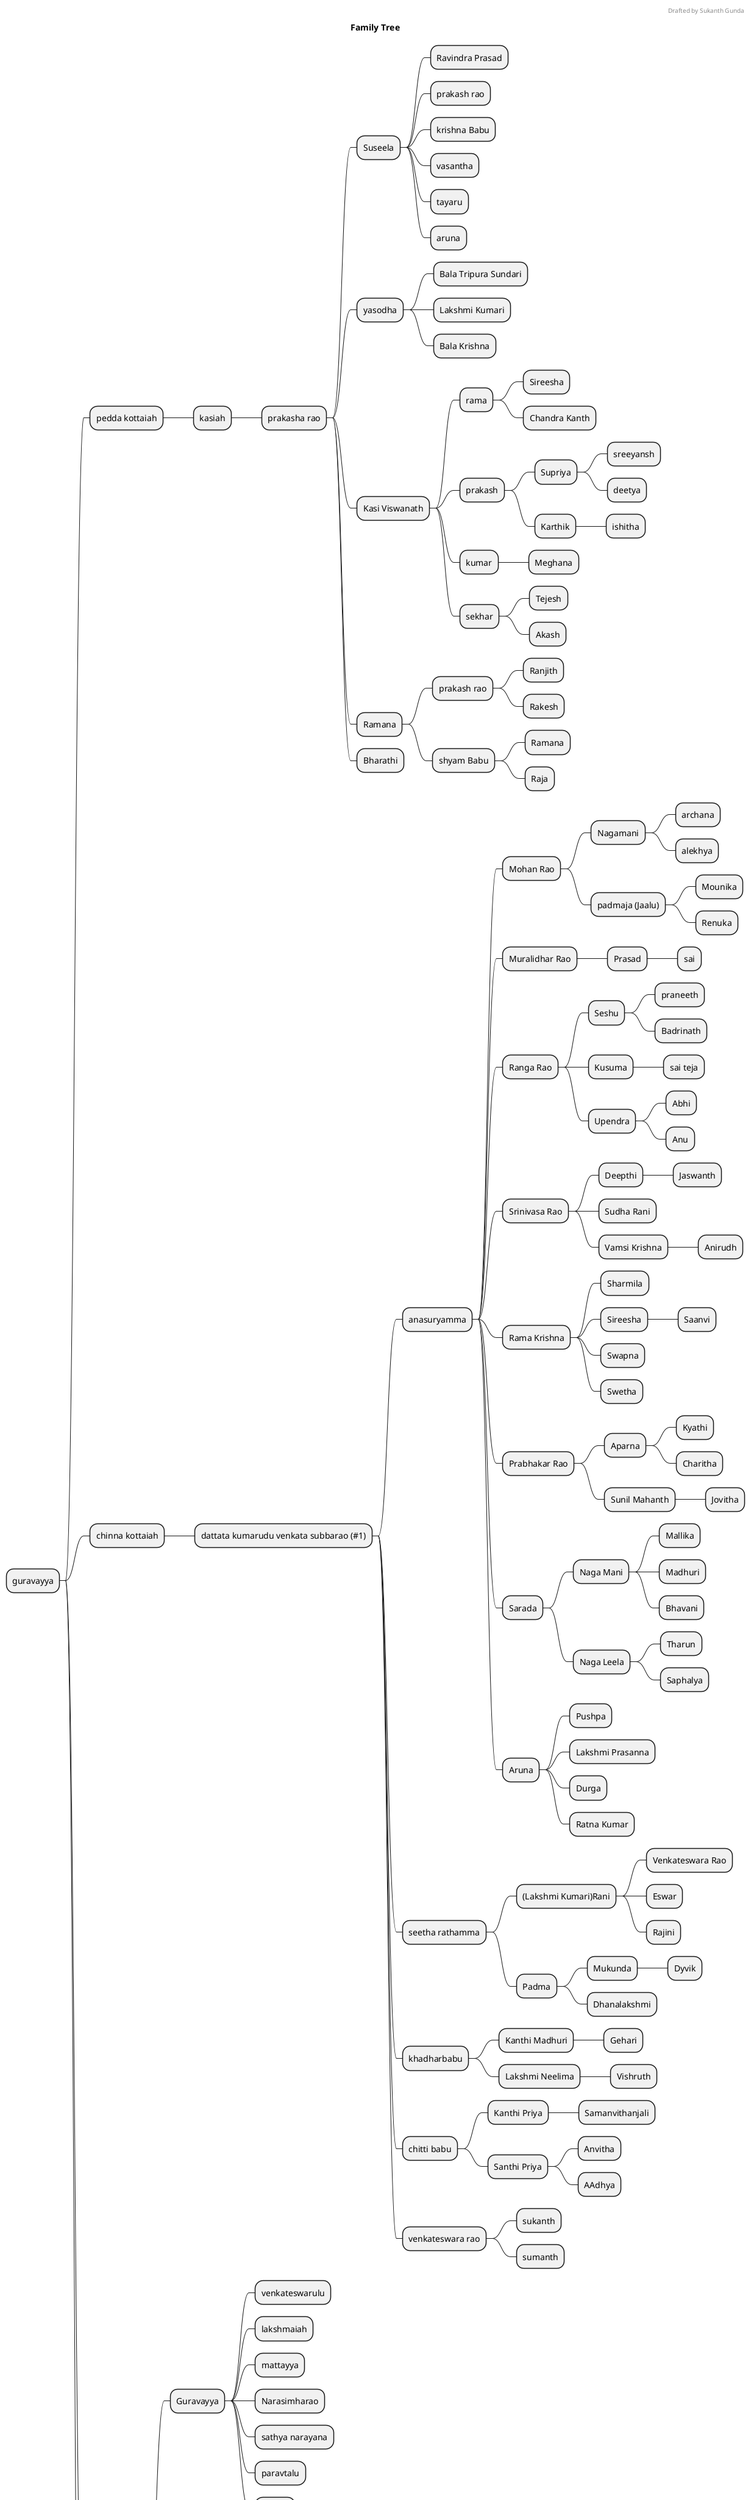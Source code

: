 <?xml version="1.0" encoding="UTF-8" standalone="no"?><svg xmlns="http://www.w3.org/2000/svg" xmlns:xlink="http://www.w3.org/1999/xlink" contentScriptType="application/ecmascript" contentStyleType="text/css" height="4228px" preserveAspectRatio="none" style="width:1265px;height:4228px;background:#FFFFFF;" version="1.1" viewBox="0 0 1265 4228" width="1265px" zoomAndPan="magnify"><defs><filter height="300%" id="f11pgpbeqben3u" width="300%" x="-1" y="-1"><feGaussianBlur result="blurOut" stdDeviation="2.0"/><feColorMatrix in="blurOut" result="blurOut2" type="matrix" values="0 0 0 0 0 0 0 0 0 0 0 0 0 0 0 0 0 0 .4 0"/><feOffset dx="4.0" dy="4.0" in="blurOut2" result="blurOut3"/><feBlend in="SourceGraphic" in2="blurOut3" mode="normal"/></filter></defs><g><rect fill="none" height="11.7773" style="stroke:none;stroke-width:1.0;" width="127" x="1068" y="10"/><text fill="#888888" font-family="sans-serif" font-size="10" lengthAdjust="spacing" textLength="127" x="1068" y="19.668">Drafted by Sukanth Gunda</text><rect fill="none" height="26.4883" style="stroke:none;stroke-width:1.0;" width="95" x="555" y="27.7773"/><text fill="#000000" font-family="sans-serif" font-size="14" font-weight="bold" lengthAdjust="spacing" textLength="85" x="560" y="46.3125">Family Tree</text><rect fill="#FEFECE" filter="url(#f11pgpbeqben3u)" height="36.4883" rx="12.5" ry="12.5" style="stroke:#A80036;stroke-width:1.5;" width="89" x="10" y="2103.8438"/><text fill="#000000" font-family="sans-serif" font-size="14" lengthAdjust="spacing" textLength="69" x="20" y="2127.3789">guravayya</text><rect fill="#FEFECE" filter="url(#f11pgpbeqben3u)" height="36.4883" rx="12.5" ry="12.5" style="stroke:#A80036;stroke-width:1.5;" width="123" x="149" y="508.0498"/><text fill="#000000" font-family="sans-serif" font-size="14" lengthAdjust="spacing" textLength="103" x="159" y="531.585">pedda kottaiah</text><rect fill="#FEFECE" filter="url(#f11pgpbeqben3u)" height="36.4883" rx="12.5" ry="12.5" style="stroke:#A80036;stroke-width:1.5;" width="64" x="322" y="508.0498"/><text fill="#000000" font-family="sans-serif" font-size="14" lengthAdjust="spacing" textLength="44" x="332" y="531.585">kasiah</text><rect fill="#FEFECE" filter="url(#f11pgpbeqben3u)" height="36.4883" rx="12.5" ry="12.5" style="stroke:#A80036;stroke-width:1.5;" width="102" x="436" y="508.0498"/><text fill="#000000" font-family="sans-serif" font-size="14" lengthAdjust="spacing" textLength="82" x="446" y="531.585">prakash rao</text><rect fill="#FEFECE" filter="url(#f11pgpbeqben3u)" height="36.4883" rx="12.5" ry="12.5" style="stroke:#A80036;stroke-width:1.5;" width="72" x="588" y="211.4863"/><text fill="#000000" font-family="sans-serif" font-size="14" lengthAdjust="spacing" textLength="52" x="598" y="235.0215">Suseela</text><rect fill="#FEFECE" filter="url(#f11pgpbeqben3u)" height="36.4883" rx="12.5" ry="12.5" style="stroke:#A80036;stroke-width:1.5;" width="26" x="710" y="70.2656"/><text fill="#000000" font-family="sans-serif" font-size="14" lengthAdjust="spacing" textLength="6" x="720" y="93.8008">?</text><path d="M660,229.7305 L670,229.7305 C685,229.7305 685,88.5098 700,88.5098 L710,88.5098 " fill="none" style="stroke:#A80036;stroke-width:1.0;"/><rect fill="#FEFECE" filter="url(#f11pgpbeqben3u)" height="36.4883" rx="12.5" ry="12.5" style="stroke:#A80036;stroke-width:1.5;" width="102" x="710" y="126.7539"/><text fill="#000000" font-family="sans-serif" font-size="14" lengthAdjust="spacing" textLength="82" x="720" y="150.2891">prakash rao</text><path d="M660,229.7305 L670,229.7305 C685,229.7305 685,144.998 700,144.998 L710,144.998 " fill="none" style="stroke:#A80036;stroke-width:1.0;"/><rect fill="#FEFECE" filter="url(#f11pgpbeqben3u)" height="36.4883" rx="12.5" ry="12.5" style="stroke:#A80036;stroke-width:1.5;" width="110" x="710" y="183.2422"/><text fill="#000000" font-family="sans-serif" font-size="14" lengthAdjust="spacing" textLength="90" x="720" y="206.7773">krishna babu</text><path d="M660,229.7305 L670,229.7305 C685,229.7305 685,201.4863 700,201.4863 L710,201.4863 " fill="none" style="stroke:#A80036;stroke-width:1.0;"/><rect fill="#FEFECE" filter="url(#f11pgpbeqben3u)" height="36.4883" rx="12.5" ry="12.5" style="stroke:#A80036;stroke-width:1.5;" width="81" x="710" y="239.7305"/><text fill="#000000" font-family="sans-serif" font-size="14" lengthAdjust="spacing" textLength="61" x="720" y="263.2656">vasantha</text><path d="M660,229.7305 L670,229.7305 C685,229.7305 685,257.9746 700,257.9746 L710,257.9746 " fill="none" style="stroke:#A80036;stroke-width:1.0;"/><rect fill="#FEFECE" filter="url(#f11pgpbeqben3u)" height="36.4883" rx="12.5" ry="12.5" style="stroke:#A80036;stroke-width:1.5;" width="63" x="710" y="296.2188"/><text fill="#000000" font-family="sans-serif" font-size="14" lengthAdjust="spacing" textLength="43" x="720" y="319.7539">tayaru</text><path d="M660,229.7305 L670,229.7305 C685,229.7305 685,314.4629 700,314.4629 L710,314.4629 " fill="none" style="stroke:#A80036;stroke-width:1.0;"/><rect fill="#FEFECE" filter="url(#f11pgpbeqben3u)" height="36.4883" rx="12.5" ry="12.5" style="stroke:#A80036;stroke-width:1.5;" width="60" x="710" y="352.707"/><text fill="#000000" font-family="sans-serif" font-size="14" lengthAdjust="spacing" textLength="40" x="720" y="376.2422">aruna</text><path d="M660,229.7305 L670,229.7305 C685,229.7305 685,370.9512 700,370.9512 L710,370.9512 " fill="none" style="stroke:#A80036;stroke-width:1.0;"/><path d="M538,526.2939 L548,526.2939 C563,526.2939 563,229.7305 578,229.7305 L588,229.7305 " fill="none" style="stroke:#A80036;stroke-width:1.0;"/><rect fill="#FEFECE" filter="url(#f11pgpbeqben3u)" height="36.4883" rx="12.5" ry="12.5" style="stroke:#A80036;stroke-width:1.5;" width="77" x="588" y="267.9746"/><text fill="#000000" font-family="sans-serif" font-size="14" lengthAdjust="spacing" textLength="57" x="598" y="291.5098">yasodha</text><path d="M538,526.2939 L548,526.2939 C563,526.2939 563,286.2188 578,286.2188 L588,286.2188 " fill="none" style="stroke:#A80036;stroke-width:1.0;"/><rect fill="#FEFECE" filter="url(#f11pgpbeqben3u)" height="36.4883" rx="12.5" ry="12.5" style="stroke:#A80036;stroke-width:1.5;" width="64" x="588" y="606.9043"/><text fill="#000000" font-family="sans-serif" font-size="14" lengthAdjust="spacing" textLength="44" x="598" y="630.4395">kasiah</text><rect fill="#FEFECE" filter="url(#f11pgpbeqben3u)" height="36.4883" rx="12.5" ry="12.5" style="stroke:#A80036;stroke-width:1.5;" width="55" x="702" y="437.4395"/><text fill="#000000" font-family="sans-serif" font-size="14" lengthAdjust="spacing" textLength="35" x="712" y="460.9746">rama</text><rect fill="#FEFECE" filter="url(#f11pgpbeqben3u)" height="36.4883" rx="12.5" ry="12.5" style="stroke:#A80036;stroke-width:1.5;" width="78" x="807" y="409.1953"/><text fill="#000000" font-family="sans-serif" font-size="14" lengthAdjust="spacing" textLength="58" x="817" y="432.7305">Sireesha</text><path d="M757,455.6836 L767,455.6836 C782,455.6836 782,427.4395 797,427.4395 L807,427.4395 " fill="none" style="stroke:#A80036;stroke-width:1.0;"/><rect fill="#FEFECE" filter="url(#f11pgpbeqben3u)" height="36.4883" rx="12.5" ry="12.5" style="stroke:#A80036;stroke-width:1.5;" width="123" x="807" y="465.6836"/><text fill="#000000" font-family="sans-serif" font-size="14" lengthAdjust="spacing" textLength="103" x="817" y="489.2188">Chandra Kanth</text><path d="M757,455.6836 L767,455.6836 C782,455.6836 782,483.9277 797,483.9277 L807,483.9277 " fill="none" style="stroke:#A80036;stroke-width:1.0;"/><path d="M652,625.1484 L662,625.1484 C677,625.1484 677,455.6836 692,455.6836 L702,455.6836 " fill="none" style="stroke:#A80036;stroke-width:1.0;"/><rect fill="#FEFECE" filter="url(#f11pgpbeqben3u)" height="36.4883" rx="12.5" ry="12.5" style="stroke:#A80036;stroke-width:1.5;" width="75" x="702" y="578.6602"/><text fill="#000000" font-family="sans-serif" font-size="14" lengthAdjust="spacing" textLength="55" x="712" y="602.1953">prakash</text><rect fill="#FEFECE" filter="url(#f11pgpbeqben3u)" height="36.4883" rx="12.5" ry="12.5" style="stroke:#A80036;stroke-width:1.5;" width="71" x="827" y="550.416"/><text fill="#000000" font-family="sans-serif" font-size="14" lengthAdjust="spacing" textLength="51" x="837" y="573.9512">Supriya</text><rect fill="#FEFECE" filter="url(#f11pgpbeqben3u)" height="36.4883" rx="12.5" ry="12.5" style="stroke:#A80036;stroke-width:1.5;" width="89" x="948" y="522.1719"/><text fill="#000000" font-family="sans-serif" font-size="14" lengthAdjust="spacing" textLength="69" x="958" y="545.707">sreeyansh</text><path d="M898,568.6602 L908,568.6602 C923,568.6602 923,540.416 938,540.416 L948,540.416 " fill="none" style="stroke:#A80036;stroke-width:1.0;"/><rect fill="#FEFECE" filter="url(#f11pgpbeqben3u)" height="36.4883" rx="12.5" ry="12.5" style="stroke:#A80036;stroke-width:1.5;" width="65" x="948" y="578.6602"/><text fill="#000000" font-family="sans-serif" font-size="14" lengthAdjust="spacing" textLength="45" x="958" y="602.1953">deetya</text><path d="M898,568.6602 L908,568.6602 C923,568.6602 923,596.9043 938,596.9043 L948,596.9043 " fill="none" style="stroke:#A80036;stroke-width:1.0;"/><path d="M777,596.9043 L787,596.9043 C802,596.9043 802,568.6602 817,568.6602 L827,568.6602 " fill="none" style="stroke:#A80036;stroke-width:1.0;"/><rect fill="#FEFECE" filter="url(#f11pgpbeqben3u)" height="36.4883" rx="12.5" ry="12.5" style="stroke:#A80036;stroke-width:1.5;" width="69" x="827" y="635.1484"/><text fill="#000000" font-family="sans-serif" font-size="14" lengthAdjust="spacing" textLength="49" x="837" y="658.6836">Karthik</text><rect fill="#FEFECE" filter="url(#f11pgpbeqben3u)" height="36.4883" rx="12.5" ry="12.5" style="stroke:#A80036;stroke-width:1.5;" width="66" x="946" y="635.1484"/><text fill="#000000" font-family="sans-serif" font-size="14" lengthAdjust="spacing" textLength="46" x="956" y="658.6836">ishitha</text><path d="M896,653.3926 L906,653.3926 C921,653.3926 921,653.3926 936,653.3926 L946,653.3926 " fill="none" style="stroke:#A80036;stroke-width:1.0;"/><path d="M777,596.9043 L787,596.9043 C802,596.9043 802,653.3926 817,653.3926 L827,653.3926 " fill="none" style="stroke:#A80036;stroke-width:1.0;"/><path d="M652,625.1484 L662,625.1484 C677,625.1484 677,596.9043 692,596.9043 L702,596.9043 " fill="none" style="stroke:#A80036;stroke-width:1.0;"/><rect fill="#FEFECE" filter="url(#f11pgpbeqben3u)" height="36.4883" rx="12.5" ry="12.5" style="stroke:#A80036;stroke-width:1.5;" width="64" x="702" y="691.6367"/><text fill="#000000" font-family="sans-serif" font-size="14" lengthAdjust="spacing" textLength="44" x="712" y="715.1719">kumar</text><rect fill="#FEFECE" filter="url(#f11pgpbeqben3u)" height="36.4883" rx="12.5" ry="12.5" style="stroke:#A80036;stroke-width:1.5;" width="83" x="816" y="691.6367"/><text fill="#000000" font-family="sans-serif" font-size="14" lengthAdjust="spacing" textLength="63" x="826" y="715.1719">Meghana</text><path d="M766,709.8809 L776,709.8809 C791,709.8809 791,709.8809 806,709.8809 L816,709.8809 " fill="none" style="stroke:#A80036;stroke-width:1.0;"/><path d="M652,625.1484 L662,625.1484 C677,625.1484 677,709.8809 692,709.8809 L702,709.8809 " fill="none" style="stroke:#A80036;stroke-width:1.0;"/><rect fill="#FEFECE" filter="url(#f11pgpbeqben3u)" height="36.4883" rx="12.5" ry="12.5" style="stroke:#A80036;stroke-width:1.5;" width="66" x="702" y="776.3691"/><text fill="#000000" font-family="sans-serif" font-size="14" lengthAdjust="spacing" textLength="46" x="712" y="799.9043">sekhar</text><rect fill="#FEFECE" filter="url(#f11pgpbeqben3u)" height="36.4883" rx="12.5" ry="12.5" style="stroke:#A80036;stroke-width:1.5;" width="65" x="818" y="748.125"/><text fill="#000000" font-family="sans-serif" font-size="14" lengthAdjust="spacing" textLength="45" x="828" y="771.6602">Tejesh</text><path d="M768,794.6133 L778,794.6133 C793,794.6133 793,766.3691 808,766.3691 L818,766.3691 " fill="none" style="stroke:#A80036;stroke-width:1.0;"/><rect fill="#FEFECE" filter="url(#f11pgpbeqben3u)" height="36.4883" rx="12.5" ry="12.5" style="stroke:#A80036;stroke-width:1.5;" width="62" x="818" y="804.6133"/><text fill="#000000" font-family="sans-serif" font-size="14" lengthAdjust="spacing" textLength="42" x="828" y="828.1484">Akash</text><path d="M768,794.6133 L778,794.6133 C793,794.6133 793,822.8574 808,822.8574 L818,822.8574 " fill="none" style="stroke:#A80036;stroke-width:1.0;"/><path d="M652,625.1484 L662,625.1484 C677,625.1484 677,794.6133 692,794.6133 L702,794.6133 " fill="none" style="stroke:#A80036;stroke-width:1.0;"/><path d="M538,526.2939 L548,526.2939 C563,526.2939 563,625.1484 578,625.1484 L588,625.1484 " fill="none" style="stroke:#A80036;stroke-width:1.0;"/><rect fill="#FEFECE" filter="url(#f11pgpbeqben3u)" height="36.4883" rx="12.5" ry="12.5" style="stroke:#A80036;stroke-width:1.5;" width="75" x="588" y="889.3457"/><text fill="#000000" font-family="sans-serif" font-size="14" lengthAdjust="spacing" textLength="55" x="598" y="912.8809">Ramana</text><rect fill="#FEFECE" filter="url(#f11pgpbeqben3u)" height="36.4883" rx="12.5" ry="12.5" style="stroke:#A80036;stroke-width:1.5;" width="102" x="713" y="861.1016"/><text fill="#000000" font-family="sans-serif" font-size="14" lengthAdjust="spacing" textLength="82" x="723" y="884.6367">prakash rao</text><path d="M663,907.5898 L673,907.5898 C688,907.5898 688,879.3457 703,879.3457 L713,879.3457 " fill="none" style="stroke:#A80036;stroke-width:1.0;"/><rect fill="#FEFECE" filter="url(#f11pgpbeqben3u)" height="36.4883" rx="12.5" ry="12.5" style="stroke:#A80036;stroke-width:1.5;" width="103" x="713" y="917.5898"/><text fill="#000000" font-family="sans-serif" font-size="14" lengthAdjust="spacing" textLength="83" x="723" y="941.125">shyam babu</text><path d="M663,907.5898 L673,907.5898 C688,907.5898 688,935.834 703,935.834 L713,935.834 " fill="none" style="stroke:#A80036;stroke-width:1.0;"/><path d="M538,526.2939 L548,526.2939 C563,526.2939 563,907.5898 578,907.5898 L588,907.5898 " fill="none" style="stroke:#A80036;stroke-width:1.0;"/><rect fill="#FEFECE" filter="url(#f11pgpbeqben3u)" height="36.4883" rx="12.5" ry="12.5" style="stroke:#A80036;stroke-width:1.5;" width="26" x="588" y="945.834"/><text fill="#000000" font-family="sans-serif" font-size="14" lengthAdjust="spacing" textLength="6" x="598" y="969.3691">?</text><path d="M538,526.2939 L548,526.2939 C563,526.2939 563,964.0781 578,964.0781 L588,964.0781 " fill="none" style="stroke:#A80036;stroke-width:1.0;"/><path d="M386,526.2939 L396,526.2939 C411,526.2939 411,526.2939 426,526.2939 L436,526.2939 " fill="none" style="stroke:#A80036;stroke-width:1.0;"/><path d="M272,526.2939 L282,526.2939 C297,526.2939 297,526.2939 312,526.2939 L322,526.2939 " fill="none" style="stroke:#A80036;stroke-width:1.0;"/><path d="M99,2122.0879 L109,2122.0879 C124,2122.0879 124,526.2939 139,526.2939 L149,526.2939 " fill="none" style="stroke:#A80036;stroke-width:1.0;"/><rect fill="#FEFECE" filter="url(#f11pgpbeqben3u)" height="36.4883" rx="12.5" ry="12.5" style="stroke:#A80036;stroke-width:1.5;" width="126" x="149" y="1934.3789"/><text fill="#000000" font-family="sans-serif" font-size="14" lengthAdjust="spacing" textLength="106" x="159" y="1957.9141">chinna kottaiah</text><rect fill="#FEFECE" filter="url(#f11pgpbeqben3u)" height="36.4883" rx="12.5" ry="12.5" style="stroke:#A80036;stroke-width:1.5;" width="301" x="325" y="1934.3789"/><text fill="#000000" font-family="sans-serif" font-size="14" lengthAdjust="spacing" textLength="281" x="335" y="1957.9141">dattata kumarudu venkata subbarao (#1)</text><rect fill="#FEFECE" filter="url(#f11pgpbeqben3u)" height="36.4883" rx="12.5" ry="12.5" style="stroke:#A80036;stroke-width:1.5;" width="116" x="676" y="1595.4492"/><text fill="#000000" font-family="sans-serif" font-size="14" lengthAdjust="spacing" textLength="96" x="686" y="1618.9844">anasuryamma</text><rect fill="#FEFECE" filter="url(#f11pgpbeqben3u)" height="36.4883" rx="12.5" ry="12.5" style="stroke:#A80036;stroke-width:1.5;" width="97" x="842" y="1044.6885"/><text fill="#000000" font-family="sans-serif" font-size="14" lengthAdjust="spacing" textLength="77" x="852" y="1068.2236">Mohan Rao</text><rect fill="#FEFECE" filter="url(#f11pgpbeqben3u)" height="36.4883" rx="12.5" ry="12.5" style="stroke:#A80036;stroke-width:1.5;" width="89" x="989" y="1030.5664"/><text fill="#000000" font-family="sans-serif" font-size="14" lengthAdjust="spacing" textLength="69" x="999" y="1054.1016">Nagamani</text><rect fill="#FEFECE" filter="url(#f11pgpbeqben3u)" height="36.4883" rx="12.5" ry="12.5" style="stroke:#A80036;stroke-width:1.5;" width="75" x="1128" y="1002.3223"/><text fill="#000000" font-family="sans-serif" font-size="14" lengthAdjust="spacing" textLength="55" x="1138" y="1025.8574">archana</text><path d="M1078,1048.8105 L1088,1048.8105 C1103,1048.8105 1103,1020.5664 1118,1020.5664 L1128,1020.5664 " fill="none" style="stroke:#A80036;stroke-width:1.0;"/><rect fill="#FEFECE" filter="url(#f11pgpbeqben3u)" height="36.4883" rx="12.5" ry="12.5" style="stroke:#A80036;stroke-width:1.5;" width="72" x="1128" y="1058.8105"/><text fill="#000000" font-family="sans-serif" font-size="14" lengthAdjust="spacing" textLength="52" x="1138" y="1082.3457">alekhya</text><path d="M1078,1048.8105 L1088,1048.8105 C1103,1048.8105 1103,1077.0547 1118,1077.0547 L1128,1077.0547 " fill="none" style="stroke:#A80036;stroke-width:1.0;"/><path d="M939,1062.9326 L949,1062.9326 C964,1062.9326 964,1048.8105 979,1048.8105 L989,1048.8105 " fill="none" style="stroke:#A80036;stroke-width:1.0;"/><rect fill="#FEFECE" filter="url(#f11pgpbeqben3u)" height="36.4883" rx="12.5" ry="12.5" style="stroke:#A80036;stroke-width:1.5;" width="79" x="989" y="1087.0547"/><text fill="#000000" font-family="sans-serif" font-size="14" lengthAdjust="spacing" textLength="59" x="999" y="1110.5898">padmaja</text><path d="M939,1062.9326 L949,1062.9326 C964,1062.9326 964,1105.2988 979,1105.2988 L989,1105.2988 " fill="none" style="stroke:#A80036;stroke-width:1.0;"/><path d="M792,1613.6934 L802,1613.6934 C817,1613.6934 817,1062.9326 832,1062.9326 L842,1062.9326 " fill="none" style="stroke:#A80036;stroke-width:1.0;"/><rect fill="#FEFECE" filter="url(#f11pgpbeqben3u)" height="36.4883" rx="12.5" ry="12.5" style="stroke:#A80036;stroke-width:1.5;" width="125" x="842" y="1143.543"/><text fill="#000000" font-family="sans-serif" font-size="14" lengthAdjust="spacing" textLength="105" x="852" y="1167.0781">Muralidhar Rao</text><rect fill="#FEFECE" filter="url(#f11pgpbeqben3u)" height="36.4883" rx="12.5" ry="12.5" style="stroke:#A80036;stroke-width:1.5;" width="66" x="1017" y="1143.543"/><text fill="#000000" font-family="sans-serif" font-size="14" lengthAdjust="spacing" textLength="46" x="1027" y="1167.0781">Prasad</text><rect fill="#FEFECE" filter="url(#f11pgpbeqben3u)" height="36.4883" rx="12.5" ry="12.5" style="stroke:#A80036;stroke-width:1.5;" width="39" x="1133" y="1143.543"/><text fill="#000000" font-family="sans-serif" font-size="14" lengthAdjust="spacing" textLength="19" x="1143" y="1167.0781">sai</text><path d="M1083,1161.7871 L1093,1161.7871 C1108,1161.7871 1108,1161.7871 1123,1161.7871 L1133,1161.7871 " fill="none" style="stroke:#A80036;stroke-width:1.0;"/><path d="M967,1161.7871 L977,1161.7871 C992,1161.7871 992,1161.7871 1007,1161.7871 L1017,1161.7871 " fill="none" style="stroke:#A80036;stroke-width:1.0;"/><path d="M792,1613.6934 L802,1613.6934 C817,1613.6934 817,1161.7871 832,1161.7871 L842,1161.7871 " fill="none" style="stroke:#A80036;stroke-width:1.0;"/><rect fill="#FEFECE" filter="url(#f11pgpbeqben3u)" height="36.4883" rx="12.5" ry="12.5" style="stroke:#A80036;stroke-width:1.5;" width="93" x="842" y="1270.6416"/><text fill="#000000" font-family="sans-serif" font-size="14" lengthAdjust="spacing" textLength="73" x="852" y="1294.1768">Ranga Rao</text><rect fill="#FEFECE" filter="url(#f11pgpbeqben3u)" height="36.4883" rx="12.5" ry="12.5" style="stroke:#A80036;stroke-width:1.5;" width="61" x="985" y="1200.0313"/><text fill="#000000" font-family="sans-serif" font-size="14" lengthAdjust="spacing" textLength="41" x="995" y="1223.5664">Seshu</text><path d="M935,1288.8857 L945,1288.8857 C960,1288.8857 960,1218.2754 975,1218.2754 L985,1218.2754 " fill="none" style="stroke:#A80036;stroke-width:1.0;"/><rect fill="#FEFECE" filter="url(#f11pgpbeqben3u)" height="36.4883" rx="12.5" ry="12.5" style="stroke:#A80036;stroke-width:1.5;" width="75" x="985" y="1256.5195"/><text fill="#000000" font-family="sans-serif" font-size="14" lengthAdjust="spacing" textLength="55" x="995" y="1280.0547">Kusuma</text><path d="M935,1288.8857 L945,1288.8857 C960,1288.8857 960,1274.7637 975,1274.7637 L985,1274.7637 " fill="none" style="stroke:#A80036;stroke-width:1.0;"/><rect fill="#FEFECE" filter="url(#f11pgpbeqben3u)" height="36.4883" rx="12.5" ry="12.5" style="stroke:#A80036;stroke-width:1.5;" width="79" x="985" y="1313.0078"/><text fill="#000000" font-family="sans-serif" font-size="14" lengthAdjust="spacing" textLength="59" x="995" y="1336.543">Upendra</text><rect fill="#FEFECE" filter="url(#f11pgpbeqben3u)" height="36.4883" rx="12.5" ry="12.5" style="stroke:#A80036;stroke-width:1.5;" width="52" x="1114" y="1284.7637"/><text fill="#000000" font-family="sans-serif" font-size="14" lengthAdjust="spacing" textLength="32" x="1124" y="1308.2988">Abhi</text><path d="M1064,1331.252 L1074,1331.252 C1089,1331.252 1089,1303.0078 1104,1303.0078 L1114,1303.0078 " fill="none" style="stroke:#A80036;stroke-width:1.0;"/><rect fill="#FEFECE" filter="url(#f11pgpbeqben3u)" height="36.4883" rx="12.5" ry="12.5" style="stroke:#A80036;stroke-width:1.5;" width="48" x="1114" y="1341.252"/><text fill="#000000" font-family="sans-serif" font-size="14" lengthAdjust="spacing" textLength="28" x="1124" y="1364.7871">Anu</text><path d="M1064,1331.252 L1074,1331.252 C1089,1331.252 1089,1359.4961 1104,1359.4961 L1114,1359.4961 " fill="none" style="stroke:#A80036;stroke-width:1.0;"/><path d="M935,1288.8857 L945,1288.8857 C960,1288.8857 960,1331.252 975,1331.252 L985,1331.252 " fill="none" style="stroke:#A80036;stroke-width:1.0;"/><path d="M792,1613.6934 L802,1613.6934 C817,1613.6934 817,1288.8857 832,1288.8857 L842,1288.8857 " fill="none" style="stroke:#A80036;stroke-width:1.0;"/><rect fill="#FEFECE" filter="url(#f11pgpbeqben3u)" height="36.4883" rx="12.5" ry="12.5" style="stroke:#A80036;stroke-width:1.5;" width="111" x="842" y="1454.2285"/><text fill="#000000" font-family="sans-serif" font-size="14" lengthAdjust="spacing" textLength="91" x="852" y="1477.7637">Srinivasa Rao</text><rect fill="#FEFECE" filter="url(#f11pgpbeqben3u)" height="36.4883" rx="12.5" ry="12.5" style="stroke:#A80036;stroke-width:1.5;" width="73" x="1003" y="1397.7402"/><text fill="#000000" font-family="sans-serif" font-size="14" lengthAdjust="spacing" textLength="53" x="1013" y="1421.2754">Deepthi</text><rect fill="#FEFECE" filter="url(#f11pgpbeqben3u)" height="36.4883" rx="12.5" ry="12.5" style="stroke:#A80036;stroke-width:1.5;" width="81" x="1126" y="1397.7402"/><text fill="#000000" font-family="sans-serif" font-size="14" lengthAdjust="spacing" textLength="61" x="1136" y="1421.2754">Jaswanth</text><path d="M1076,1415.9844 L1086,1415.9844 C1101,1415.9844 1101,1415.9844 1116,1415.9844 L1126,1415.9844 " fill="none" style="stroke:#A80036;stroke-width:1.0;"/><path d="M953,1472.4727 L963,1472.4727 C978,1472.4727 978,1415.9844 993,1415.9844 L1003,1415.9844 " fill="none" style="stroke:#A80036;stroke-width:1.0;"/><rect fill="#FEFECE" filter="url(#f11pgpbeqben3u)" height="36.4883" rx="12.5" ry="12.5" style="stroke:#A80036;stroke-width:1.5;" width="97" x="1003" y="1454.2285"/><text fill="#000000" font-family="sans-serif" font-size="14" lengthAdjust="spacing" textLength="77" x="1013" y="1477.7637">Sudha Rani</text><path d="M953,1472.4727 L963,1472.4727 C978,1472.4727 978,1472.4727 993,1472.4727 L1003,1472.4727 " fill="none" style="stroke:#A80036;stroke-width:1.0;"/><rect fill="#FEFECE" filter="url(#f11pgpbeqben3u)" height="36.4883" rx="12.5" ry="12.5" style="stroke:#A80036;stroke-width:1.5;" width="117" x="1003" y="1510.7168"/><text fill="#000000" font-family="sans-serif" font-size="14" lengthAdjust="spacing" textLength="97" x="1013" y="1534.252">Vamsi Krishna</text><rect fill="#FEFECE" filter="url(#f11pgpbeqben3u)" height="36.4883" rx="12.5" ry="12.5" style="stroke:#A80036;stroke-width:1.5;" width="76" x="1170" y="1510.7168"/><text fill="#000000" font-family="sans-serif" font-size="14" lengthAdjust="spacing" textLength="56" x="1180" y="1534.252">Anirudh</text><path d="M1120,1528.9609 L1130,1528.9609 C1145,1528.9609 1145,1528.9609 1160,1528.9609 L1170,1528.9609 " fill="none" style="stroke:#A80036;stroke-width:1.0;"/><path d="M953,1472.4727 L963,1472.4727 C978,1472.4727 978,1528.9609 993,1528.9609 L1003,1528.9609 " fill="none" style="stroke:#A80036;stroke-width:1.0;"/><path d="M792,1613.6934 L802,1613.6934 C817,1613.6934 817,1472.4727 832,1472.4727 L842,1472.4727 " fill="none" style="stroke:#A80036;stroke-width:1.0;"/><rect fill="#FEFECE" filter="url(#f11pgpbeqben3u)" height="36.4883" rx="12.5" ry="12.5" style="stroke:#A80036;stroke-width:1.5;" width="114" x="842" y="1651.9375"/><text fill="#000000" font-family="sans-serif" font-size="14" lengthAdjust="spacing" textLength="94" x="852" y="1675.4727">Rama Krishna</text><rect fill="#FEFECE" filter="url(#f11pgpbeqben3u)" height="36.4883" rx="12.5" ry="12.5" style="stroke:#A80036;stroke-width:1.5;" width="80" x="1006" y="1567.2051"/><text fill="#000000" font-family="sans-serif" font-size="14" lengthAdjust="spacing" textLength="60" x="1016" y="1590.7402">Sharmila</text><path d="M956,1670.1816 L966,1670.1816 C981,1670.1816 981,1585.4492 996,1585.4492 L1006,1585.4492 " fill="none" style="stroke:#A80036;stroke-width:1.0;"/><rect fill="#FEFECE" filter="url(#f11pgpbeqben3u)" height="36.4883" rx="12.5" ry="12.5" style="stroke:#A80036;stroke-width:1.5;" width="78" x="1006" y="1623.6934"/><text fill="#000000" font-family="sans-serif" font-size="14" lengthAdjust="spacing" textLength="58" x="1016" y="1647.2285">Sireesha</text><rect fill="#FEFECE" filter="url(#f11pgpbeqben3u)" height="36.4883" rx="12.5" ry="12.5" style="stroke:#A80036;stroke-width:1.5;" width="64" x="1134" y="1623.6934"/><text fill="#000000" font-family="sans-serif" font-size="14" lengthAdjust="spacing" textLength="44" x="1144" y="1647.2285">Saanvi</text><path d="M1084,1641.9375 L1094,1641.9375 C1109,1641.9375 1109,1641.9375 1124,1641.9375 L1134,1641.9375 " fill="none" style="stroke:#A80036;stroke-width:1.0;"/><path d="M956,1670.1816 L966,1670.1816 C981,1670.1816 981,1641.9375 996,1641.9375 L1006,1641.9375 " fill="none" style="stroke:#A80036;stroke-width:1.0;"/><rect fill="#FEFECE" filter="url(#f11pgpbeqben3u)" height="36.4883" rx="12.5" ry="12.5" style="stroke:#A80036;stroke-width:1.5;" width="73" x="1006" y="1680.1816"/><text fill="#000000" font-family="sans-serif" font-size="14" lengthAdjust="spacing" textLength="53" x="1016" y="1703.7168">Swapna</text><path d="M956,1670.1816 L966,1670.1816 C981,1670.1816 981,1698.4258 996,1698.4258 L1006,1698.4258 " fill="none" style="stroke:#A80036;stroke-width:1.0;"/><rect fill="#FEFECE" filter="url(#f11pgpbeqben3u)" height="36.4883" rx="12.5" ry="12.5" style="stroke:#A80036;stroke-width:1.5;" width="69" x="1006" y="1736.6699"/><text fill="#000000" font-family="sans-serif" font-size="14" lengthAdjust="spacing" textLength="49" x="1016" y="1760.2051">Swetha</text><path d="M956,1670.1816 L966,1670.1816 C981,1670.1816 981,1754.9141 996,1754.9141 L1006,1754.9141 " fill="none" style="stroke:#A80036;stroke-width:1.0;"/><path d="M792,1613.6934 L802,1613.6934 C817,1613.6934 817,1670.1816 832,1670.1816 L842,1670.1816 " fill="none" style="stroke:#A80036;stroke-width:1.0;"/><rect fill="#FEFECE" filter="url(#f11pgpbeqben3u)" height="36.4883" rx="12.5" ry="12.5" style="stroke:#A80036;stroke-width:1.5;" width="120" x="842" y="1821.4023"/><text fill="#000000" font-family="sans-serif" font-size="14" lengthAdjust="spacing" textLength="100" x="852" y="1844.9375">Prabhakar Rao</text><rect fill="#FEFECE" filter="url(#f11pgpbeqben3u)" height="36.4883" rx="12.5" ry="12.5" style="stroke:#A80036;stroke-width:1.5;" width="70" x="1012" y="1793.1582"/><text fill="#000000" font-family="sans-serif" font-size="14" lengthAdjust="spacing" textLength="50" x="1022" y="1816.6934">Aparna</text><path d="M962,1839.6465 L972,1839.6465 C987,1839.6465 987,1811.4023 1002,1811.4023 L1012,1811.4023 " fill="none" style="stroke:#A80036;stroke-width:1.0;"/><rect fill="#FEFECE" filter="url(#f11pgpbeqben3u)" height="36.4883" rx="12.5" ry="12.5" style="stroke:#A80036;stroke-width:1.5;" width="118" x="1012" y="1849.6465"/><text fill="#000000" font-family="sans-serif" font-size="14" lengthAdjust="spacing" textLength="98" x="1022" y="1873.1816">Sunil Mahanth</text><path d="M962,1839.6465 L972,1839.6465 C987,1839.6465 987,1867.8906 1002,1867.8906 L1012,1867.8906 " fill="none" style="stroke:#A80036;stroke-width:1.0;"/><path d="M792,1613.6934 L802,1613.6934 C817,1613.6934 817,1839.6465 832,1839.6465 L842,1839.6465 " fill="none" style="stroke:#A80036;stroke-width:1.0;"/><rect fill="#FEFECE" filter="url(#f11pgpbeqben3u)" height="36.4883" rx="12.5" ry="12.5" style="stroke:#A80036;stroke-width:1.5;" width="67" x="842" y="1934.3789"/><text fill="#000000" font-family="sans-serif" font-size="14" lengthAdjust="spacing" textLength="47" x="852" y="1957.9141">Sarada</text><rect fill="#FEFECE" filter="url(#f11pgpbeqben3u)" height="36.4883" rx="12.5" ry="12.5" style="stroke:#A80036;stroke-width:1.5;" width="92" x="959" y="1906.1348"/><text fill="#000000" font-family="sans-serif" font-size="14" lengthAdjust="spacing" textLength="72" x="969" y="1929.6699">Naga Mani</text><path d="M909,1952.623 L919,1952.623 C934,1952.623 934,1924.3789 949,1924.3789 L959,1924.3789 " fill="none" style="stroke:#A80036;stroke-width:1.0;"/><rect fill="#FEFECE" filter="url(#f11pgpbeqben3u)" height="36.4883" rx="12.5" ry="12.5" style="stroke:#A80036;stroke-width:1.5;" width="94" x="959" y="1962.623"/><text fill="#000000" font-family="sans-serif" font-size="14" lengthAdjust="spacing" textLength="74" x="969" y="1986.1582">Naga Leela</text><path d="M909,1952.623 L919,1952.623 C934,1952.623 934,1980.8672 949,1980.8672 L959,1980.8672 " fill="none" style="stroke:#A80036;stroke-width:1.0;"/><path d="M792,1613.6934 L802,1613.6934 C817,1613.6934 817,1952.623 832,1952.623 L842,1952.623 " fill="none" style="stroke:#A80036;stroke-width:1.0;"/><rect fill="#FEFECE" filter="url(#f11pgpbeqben3u)" height="36.4883" rx="12.5" ry="12.5" style="stroke:#A80036;stroke-width:1.5;" width="62" x="842" y="2103.8438"/><text fill="#000000" font-family="sans-serif" font-size="14" lengthAdjust="spacing" textLength="42" x="852" y="2127.3789">Aruna</text><rect fill="#FEFECE" filter="url(#f11pgpbeqben3u)" height="36.4883" rx="12.5" ry="12.5" style="stroke:#A80036;stroke-width:1.5;" width="70" x="954" y="2019.1113"/><text fill="#000000" font-family="sans-serif" font-size="14" lengthAdjust="spacing" textLength="50" x="964" y="2042.6465">Pushpa</text><path d="M904,2122.0879 L914,2122.0879 C929,2122.0879 929,2037.3555 944,2037.3555 L954,2037.3555 " fill="none" style="stroke:#A80036;stroke-width:1.0;"/><rect fill="#FEFECE" filter="url(#f11pgpbeqben3u)" height="36.4883" rx="12.5" ry="12.5" style="stroke:#A80036;stroke-width:1.5;" width="143" x="954" y="2075.5996"/><text fill="#000000" font-family="sans-serif" font-size="14" lengthAdjust="spacing" textLength="123" x="964" y="2099.1348">Lakshmi Prasanna</text><path d="M904,2122.0879 L914,2122.0879 C929,2122.0879 929,2093.8438 944,2093.8438 L954,2093.8438 " fill="none" style="stroke:#A80036;stroke-width:1.0;"/><rect fill="#FEFECE" filter="url(#f11pgpbeqben3u)" height="36.4883" rx="12.5" ry="12.5" style="stroke:#A80036;stroke-width:1.5;" width="62" x="954" y="2132.0879"/><text fill="#000000" font-family="sans-serif" font-size="14" lengthAdjust="spacing" textLength="42" x="964" y="2155.623">Durga</text><path d="M904,2122.0879 L914,2122.0879 C929,2122.0879 929,2150.332 944,2150.332 L954,2150.332 " fill="none" style="stroke:#A80036;stroke-width:1.0;"/><rect fill="#FEFECE" filter="url(#f11pgpbeqben3u)" height="36.4883" rx="12.5" ry="12.5" style="stroke:#A80036;stroke-width:1.5;" width="108" x="954" y="2188.5762"/><text fill="#000000" font-family="sans-serif" font-size="14" lengthAdjust="spacing" textLength="88" x="964" y="2212.1113">Ratna Kumar</text><path d="M904,2122.0879 L914,2122.0879 C929,2122.0879 929,2206.8203 944,2206.8203 L954,2206.8203 " fill="none" style="stroke:#A80036;stroke-width:1.0;"/><path d="M792,1613.6934 L802,1613.6934 C817,1613.6934 817,2122.0879 832,2122.0879 L842,2122.0879 " fill="none" style="stroke:#A80036;stroke-width:1.0;"/><path d="M626,1952.623 L636,1952.623 C651,1952.623 651,1613.6934 666,1613.6934 L676,1613.6934 " fill="none" style="stroke:#A80036;stroke-width:1.0;"/><rect fill="#FEFECE" filter="url(#f11pgpbeqben3u)" height="36.4883" rx="12.5" ry="12.5" style="stroke:#A80036;stroke-width:1.5;" width="139" x="676" y="2358.041"/><text fill="#000000" font-family="sans-serif" font-size="14" lengthAdjust="spacing" textLength="119" x="686" y="2381.5762">seetha rathamma</text><rect fill="#FEFECE" filter="url(#f11pgpbeqben3u)" height="36.4883" rx="12.5" ry="12.5" style="stroke:#A80036;stroke-width:1.5;" width="50" x="865" y="2301.5527"/><text fill="#000000" font-family="sans-serif" font-size="14" lengthAdjust="spacing" textLength="30" x="875" y="2325.0879">Rani</text><rect fill="#FEFECE" filter="url(#f11pgpbeqben3u)" height="36.4883" rx="12.5" ry="12.5" style="stroke:#A80036;stroke-width:1.5;" width="145" x="965" y="2245.0645"/><text fill="#000000" font-family="sans-serif" font-size="14" lengthAdjust="spacing" textLength="125" x="975" y="2268.5996">Venkateswara Rao</text><path d="M915,2319.7969 L925,2319.7969 C940,2319.7969 940,2263.3086 955,2263.3086 L965,2263.3086 " fill="none" style="stroke:#A80036;stroke-width:1.0;"/><rect fill="#FEFECE" filter="url(#f11pgpbeqben3u)" height="36.4883" rx="12.5" ry="12.5" style="stroke:#A80036;stroke-width:1.5;" width="60" x="965" y="2301.5527"/><text fill="#000000" font-family="sans-serif" font-size="14" lengthAdjust="spacing" textLength="40" x="975" y="2325.0879">Eswar</text><path d="M915,2319.7969 L925,2319.7969 C940,2319.7969 940,2319.7969 955,2319.7969 L965,2319.7969 " fill="none" style="stroke:#A80036;stroke-width:1.0;"/><rect fill="#FEFECE" filter="url(#f11pgpbeqben3u)" height="36.4883" rx="12.5" ry="12.5" style="stroke:#A80036;stroke-width:1.5;" width="58" x="965" y="2358.041"/><text fill="#000000" font-family="sans-serif" font-size="14" lengthAdjust="spacing" textLength="38" x="975" y="2381.5762">Rajini</text><path d="M915,2319.7969 L925,2319.7969 C940,2319.7969 940,2376.2852 955,2376.2852 L965,2376.2852 " fill="none" style="stroke:#A80036;stroke-width:1.0;"/><path d="M815,2376.2852 L825,2376.2852 C840,2376.2852 840,2319.7969 855,2319.7969 L865,2319.7969 " fill="none" style="stroke:#A80036;stroke-width:1.0;"/><rect fill="#FEFECE" filter="url(#f11pgpbeqben3u)" height="36.4883" rx="12.5" ry="12.5" style="stroke:#A80036;stroke-width:1.5;" width="66" x="865" y="2442.7734"/><text fill="#000000" font-family="sans-serif" font-size="14" lengthAdjust="spacing" textLength="46" x="875" y="2466.3086">Padma</text><rect fill="#FEFECE" filter="url(#f11pgpbeqben3u)" height="36.4883" rx="12.5" ry="12.5" style="stroke:#A80036;stroke-width:1.5;" width="84" x="981" y="2414.5293"/><text fill="#000000" font-family="sans-serif" font-size="14" lengthAdjust="spacing" textLength="64" x="991" y="2438.0645">Mukunda</text><path d="M931,2461.0176 L941,2461.0176 C956,2461.0176 956,2432.7734 971,2432.7734 L981,2432.7734 " fill="none" style="stroke:#A80036;stroke-width:1.0;"/><rect fill="#FEFECE" filter="url(#f11pgpbeqben3u)" height="36.4883" rx="12.5" ry="12.5" style="stroke:#A80036;stroke-width:1.5;" width="117" x="981" y="2471.0176"/><text fill="#000000" font-family="sans-serif" font-size="14" lengthAdjust="spacing" textLength="97" x="991" y="2494.5527">Dhanalakshmi</text><path d="M931,2461.0176 L941,2461.0176 C956,2461.0176 956,2489.2617 971,2489.2617 L981,2489.2617 " fill="none" style="stroke:#A80036;stroke-width:1.0;"/><path d="M815,2376.2852 L825,2376.2852 C840,2376.2852 840,2461.0176 855,2461.0176 L865,2461.0176 " fill="none" style="stroke:#A80036;stroke-width:1.0;"/><path d="M626,1952.623 L636,1952.623 C651,1952.623 651,2376.2852 666,2376.2852 L676,2376.2852 " fill="none" style="stroke:#A80036;stroke-width:1.0;"/><rect fill="#FEFECE" filter="url(#f11pgpbeqben3u)" height="36.4883" rx="12.5" ry="12.5" style="stroke:#A80036;stroke-width:1.5;" width="112" x="676" y="2555.75"/><text fill="#000000" font-family="sans-serif" font-size="14" lengthAdjust="spacing" textLength="92" x="686" y="2579.2852">khadharbabu</text><rect fill="#FEFECE" filter="url(#f11pgpbeqben3u)" height="36.4883" rx="12.5" ry="12.5" style="stroke:#A80036;stroke-width:1.5;" width="125" x="838" y="2527.5059"/><text fill="#000000" font-family="sans-serif" font-size="14" lengthAdjust="spacing" textLength="105" x="848" y="2551.041">Kanthi Madhuri</text><rect fill="#FEFECE" filter="url(#f11pgpbeqben3u)" height="36.4883" rx="12.5" ry="12.5" style="stroke:#A80036;stroke-width:1.5;" width="65" x="1013" y="2527.5059"/><text fill="#000000" font-family="sans-serif" font-size="14" lengthAdjust="spacing" textLength="45" x="1023" y="2551.041">Gehari</text><path d="M963,2545.75 L973,2545.75 C988,2545.75 988,2545.75 1003,2545.75 L1013,2545.75 " fill="none" style="stroke:#A80036;stroke-width:1.0;"/><path d="M788,2573.9941 L798,2573.9941 C813,2573.9941 813,2545.75 828,2545.75 L838,2545.75 " fill="none" style="stroke:#A80036;stroke-width:1.0;"/><rect fill="#FEFECE" filter="url(#f11pgpbeqben3u)" height="36.4883" rx="12.5" ry="12.5" style="stroke:#A80036;stroke-width:1.5;" width="135" x="838" y="2583.9941"/><text fill="#000000" font-family="sans-serif" font-size="14" lengthAdjust="spacing" textLength="115" x="848" y="2607.5293">Lakshmi Neelima</text><rect fill="#FEFECE" filter="url(#f11pgpbeqben3u)" height="36.4883" rx="12.5" ry="12.5" style="stroke:#A80036;stroke-width:1.5;" width="78" x="1023" y="2583.9941"/><text fill="#000000" font-family="sans-serif" font-size="14" lengthAdjust="spacing" textLength="58" x="1033" y="2607.5293">Vishruth</text><path d="M973,2602.2383 L983,2602.2383 C998,2602.2383 998,2602.2383 1013,2602.2383 L1023,2602.2383 " fill="none" style="stroke:#A80036;stroke-width:1.0;"/><path d="M788,2573.9941 L798,2573.9941 C813,2573.9941 813,2602.2383 828,2602.2383 L838,2602.2383 " fill="none" style="stroke:#A80036;stroke-width:1.0;"/><path d="M626,1952.623 L636,1952.623 C651,1952.623 651,2573.9941 666,2573.9941 L676,2573.9941 " fill="none" style="stroke:#A80036;stroke-width:1.0;"/><rect fill="#FEFECE" filter="url(#f11pgpbeqben3u)" height="36.4883" rx="12.5" ry="12.5" style="stroke:#A80036;stroke-width:1.5;" width="93" x="676" y="2696.9707"/><text fill="#000000" font-family="sans-serif" font-size="14" lengthAdjust="spacing" textLength="73" x="686" y="2720.5059">chitti babu</text><rect fill="#FEFECE" filter="url(#f11pgpbeqben3u)" height="36.4883" rx="12.5" ry="12.5" style="stroke:#A80036;stroke-width:1.5;" width="101" x="819" y="2640.4824"/><text fill="#000000" font-family="sans-serif" font-size="14" lengthAdjust="spacing" textLength="81" x="829" y="2664.0176">Kanthi Priya</text><rect fill="#FEFECE" filter="url(#f11pgpbeqben3u)" height="36.4883" rx="12.5" ry="12.5" style="stroke:#A80036;stroke-width:1.5;" width="128" x="970" y="2640.4824"/><text fill="#000000" font-family="sans-serif" font-size="14" lengthAdjust="spacing" textLength="108" x="980" y="2664.0176">Samanvithanjali</text><path d="M920,2658.7266 L930,2658.7266 C945,2658.7266 945,2658.7266 960,2658.7266 L970,2658.7266 " fill="none" style="stroke:#A80036;stroke-width:1.0;"/><path d="M769,2715.2148 L779,2715.2148 C794,2715.2148 794,2658.7266 809,2658.7266 L819,2658.7266 " fill="none" style="stroke:#A80036;stroke-width:1.0;"/><rect fill="#FEFECE" filter="url(#f11pgpbeqben3u)" height="36.4883" rx="12.5" ry="12.5" style="stroke:#A80036;stroke-width:1.5;" width="100" x="819" y="2725.2148"/><text fill="#000000" font-family="sans-serif" font-size="14" lengthAdjust="spacing" textLength="80" x="829" y="2748.75">Santhi Priya</text><rect fill="#FEFECE" filter="url(#f11pgpbeqben3u)" height="36.4883" rx="12.5" ry="12.5" style="stroke:#A80036;stroke-width:1.5;" width="72" x="969" y="2696.9707"/><text fill="#000000" font-family="sans-serif" font-size="14" lengthAdjust="spacing" textLength="52" x="979" y="2720.5059">Anvitha</text><path d="M919,2743.459 L929,2743.459 C944,2743.459 944,2715.2148 959,2715.2148 L969,2715.2148 " fill="none" style="stroke:#A80036;stroke-width:1.0;"/><rect fill="#FEFECE" filter="url(#f11pgpbeqben3u)" height="36.4883" rx="12.5" ry="12.5" style="stroke:#A80036;stroke-width:1.5;" width="73" x="969" y="2753.459"/><text fill="#000000" font-family="sans-serif" font-size="14" lengthAdjust="spacing" textLength="53" x="979" y="2776.9941">AAdhya</text><path d="M919,2743.459 L929,2743.459 C944,2743.459 944,2771.7031 959,2771.7031 L969,2771.7031 " fill="none" style="stroke:#A80036;stroke-width:1.0;"/><path d="M769,2715.2148 L779,2715.2148 C794,2715.2148 794,2743.459 809,2743.459 L819,2743.459 " fill="none" style="stroke:#A80036;stroke-width:1.0;"/><path d="M626,1952.623 L636,1952.623 C651,1952.623 651,2715.2148 666,2715.2148 L676,2715.2148 " fill="none" style="stroke:#A80036;stroke-width:1.0;"/><rect fill="#FEFECE" filter="url(#f11pgpbeqben3u)" height="36.4883" rx="12.5" ry="12.5" style="stroke:#A80036;stroke-width:1.5;" width="140" x="676" y="2838.1914"/><text fill="#000000" font-family="sans-serif" font-size="14" lengthAdjust="spacing" textLength="120" x="686" y="2861.7266">venkateswara rao</text><rect fill="#FEFECE" filter="url(#f11pgpbeqben3u)" height="36.4883" rx="12.5" ry="12.5" style="stroke:#A80036;stroke-width:1.5;" width="75" x="866" y="2809.9473"/><text fill="#000000" font-family="sans-serif" font-size="14" lengthAdjust="spacing" textLength="55" x="876" y="2833.4824">sukanth</text><path d="M816,2856.4355 L826,2856.4355 C841,2856.4355 841,2828.1914 856,2828.1914 L866,2828.1914 " fill="none" style="stroke:#A80036;stroke-width:1.0;"/><rect fill="#FEFECE" filter="url(#f11pgpbeqben3u)" height="36.4883" rx="12.5" ry="12.5" style="stroke:#A80036;stroke-width:1.5;" width="80" x="866" y="2866.4355"/><text fill="#000000" font-family="sans-serif" font-size="14" lengthAdjust="spacing" textLength="60" x="876" y="2889.9707">sumanth</text><path d="M816,2856.4355 L826,2856.4355 C841,2856.4355 841,2884.6797 856,2884.6797 L866,2884.6797 " fill="none" style="stroke:#A80036;stroke-width:1.0;"/><path d="M626,1952.623 L636,1952.623 C651,1952.623 651,2856.4355 666,2856.4355 L676,2856.4355 " fill="none" style="stroke:#A80036;stroke-width:1.0;"/><path d="M275,1952.623 L285,1952.623 C300,1952.623 300,1952.623 315,1952.623 L325,1952.623 " fill="none" style="stroke:#A80036;stroke-width:1.0;"/><path d="M99,2122.0879 L109,2122.0879 C124,2122.0879 124,1952.623 139,1952.623 L149,1952.623 " fill="none" style="stroke:#A80036;stroke-width:1.0;"/><rect fill="#FEFECE" filter="url(#f11pgpbeqben3u)" height="36.4883" rx="12.5" ry="12.5" style="stroke:#A80036;stroke-width:1.5;" width="81" x="149" y="3501.9287"/><text fill="#000000" font-family="sans-serif" font-size="14" lengthAdjust="spacing" textLength="61" x="159" y="3525.4639">mattayya</text><rect fill="#FEFECE" filter="url(#f11pgpbeqben3u)" height="36.4883" rx="12.5" ry="12.5" style="stroke:#A80036;stroke-width:1.5;" width="90" x="280" y="3064.1445"/><text fill="#000000" font-family="sans-serif" font-size="14" lengthAdjust="spacing" textLength="70" x="290" y="3087.6797">Guravayya</text><rect fill="#FEFECE" filter="url(#f11pgpbeqben3u)" height="36.4883" rx="12.5" ry="12.5" style="stroke:#A80036;stroke-width:1.5;" width="127" x="420" y="2922.9238"/><text fill="#000000" font-family="sans-serif" font-size="14" lengthAdjust="spacing" textLength="107" x="430" y="2946.459">venkateswarulu</text><path d="M370,3082.3887 L380,3082.3887 C395,3082.3887 395,2941.168 410,2941.168 L420,2941.168 " fill="none" style="stroke:#A80036;stroke-width:1.0;"/><rect fill="#FEFECE" filter="url(#f11pgpbeqben3u)" height="36.4883" rx="12.5" ry="12.5" style="stroke:#A80036;stroke-width:1.5;" width="98" x="420" y="2979.4121"/><text fill="#000000" font-family="sans-serif" font-size="14" lengthAdjust="spacing" textLength="78" x="430" y="3002.9473">lakshmaiah</text><path d="M370,3082.3887 L380,3082.3887 C395,3082.3887 395,2997.6563 410,2997.6563 L420,2997.6563 " fill="none" style="stroke:#A80036;stroke-width:1.0;"/><rect fill="#FEFECE" filter="url(#f11pgpbeqben3u)" height="36.4883" rx="12.5" ry="12.5" style="stroke:#A80036;stroke-width:1.5;" width="81" x="420" y="3035.9004"/><text fill="#000000" font-family="sans-serif" font-size="14" lengthAdjust="spacing" textLength="61" x="430" y="3059.4355">mattayya</text><path d="M370,3082.3887 L380,3082.3887 C395,3082.3887 395,3054.1445 410,3054.1445 L420,3054.1445 " fill="none" style="stroke:#A80036;stroke-width:1.0;"/><rect fill="#FEFECE" filter="url(#f11pgpbeqben3u)" height="36.4883" rx="12.5" ry="12.5" style="stroke:#A80036;stroke-width:1.5;" width="107" x="420" y="3092.3887"/><text fill="#000000" font-family="sans-serif" font-size="14" lengthAdjust="spacing" textLength="87" x="430" y="3115.9238">satyam babu</text><path d="M370,3082.3887 L380,3082.3887 C395,3082.3887 395,3110.6328 410,3110.6328 L420,3110.6328 " fill="none" style="stroke:#A80036;stroke-width:1.0;"/><rect fill="#FEFECE" filter="url(#f11pgpbeqben3u)" height="36.4883" rx="12.5" ry="12.5" style="stroke:#A80036;stroke-width:1.5;" width="67" x="420" y="3148.877"/><text fill="#000000" font-family="sans-serif" font-size="14" lengthAdjust="spacing" textLength="47" x="430" y="3172.4121">kasturi</text><path d="M370,3082.3887 L380,3082.3887 C395,3082.3887 395,3167.1211 410,3167.1211 L420,3167.1211 " fill="none" style="stroke:#A80036;stroke-width:1.0;"/><rect fill="#FEFECE" filter="url(#f11pgpbeqben3u)" height="36.4883" rx="12.5" ry="12.5" style="stroke:#A80036;stroke-width:1.5;" width="26" x="420" y="3205.3652"/><text fill="#000000" font-family="sans-serif" font-size="14" lengthAdjust="spacing" textLength="6" x="430" y="3228.9004">?</text><path d="M370,3082.3887 L380,3082.3887 C395,3082.3887 395,3223.6094 410,3223.6094 L420,3223.6094 " fill="none" style="stroke:#A80036;stroke-width:1.0;"/><path d="M230,3520.1729 L240,3520.1729 C255,3520.1729 255,3082.3887 270,3082.3887 L280,3082.3887 " fill="none" style="stroke:#A80036;stroke-width:1.0;"/><rect fill="#FEFECE" filter="url(#f11pgpbeqben3u)" height="36.4883" rx="12.5" ry="12.5" style="stroke:#A80036;stroke-width:1.5;" width="270" x="280" y="3261.8535"/><text fill="#000000" font-family="sans-serif" font-size="14" lengthAdjust="spacing" textLength="250" x="290" y="3285.3887">Venkata Subbarao ( #1 Original Son)</text><path d="M230,3520.1729 L240,3520.1729 C255,3520.1729 255,3280.0977 270,3280.0977 L280,3280.0977 " fill="none" style="stroke:#A80036;stroke-width:1.0;"/><rect fill="#FEFECE" filter="url(#f11pgpbeqben3u)" height="36.4883" rx="12.5" ry="12.5" style="stroke:#A80036;stroke-width:1.5;" width="72" x="280" y="3643.1494"/><text fill="#000000" font-family="sans-serif" font-size="14" lengthAdjust="spacing" textLength="52" x="290" y="3666.6846">Ramulu</text><rect fill="#FEFECE" filter="url(#f11pgpbeqben3u)" height="36.4883" rx="12.5" ry="12.5" style="stroke:#A80036;stroke-width:1.5;" width="141" x="402" y="3403.0742"/><text fill="#000000" font-family="sans-serif" font-size="14" lengthAdjust="spacing" textLength="121" x="412" y="3426.6094">Pedda anjaneyulu</text><rect fill="#FEFECE" filter="url(#f11pgpbeqben3u)" height="36.4883" rx="12.5" ry="12.5" style="stroke:#A80036;stroke-width:1.5;" width="61" x="593" y="3318.3418"/><text fill="#000000" font-family="sans-serif" font-size="14" lengthAdjust="spacing" textLength="41" x="603" y="3341.877">durga</text><path d="M543,3421.3184 L553,3421.3184 C568,3421.3184 568,3336.5859 583,3336.5859 L593,3336.5859 " fill="none" style="stroke:#A80036;stroke-width:1.0;"/><rect fill="#FEFECE" filter="url(#f11pgpbeqben3u)" height="36.4883" rx="12.5" ry="12.5" style="stroke:#A80036;stroke-width:1.5;" width="67" x="593" y="3374.8301"/><text fill="#000000" font-family="sans-serif" font-size="14" lengthAdjust="spacing" textLength="47" x="603" y="3398.3652">padma</text><path d="M543,3421.3184 L553,3421.3184 C568,3421.3184 568,3393.0742 583,3393.0742 L593,3393.0742 " fill="none" style="stroke:#A80036;stroke-width:1.0;"/><rect fill="#FEFECE" filter="url(#f11pgpbeqben3u)" height="36.4883" rx="12.5" ry="12.5" style="stroke:#A80036;stroke-width:1.5;" width="55" x="593" y="3431.3184"/><text fill="#000000" font-family="sans-serif" font-size="14" lengthAdjust="spacing" textLength="35" x="603" y="3454.8535">rajini</text><path d="M543,3421.3184 L553,3421.3184 C568,3421.3184 568,3449.5625 583,3449.5625 L593,3449.5625 " fill="none" style="stroke:#A80036;stroke-width:1.0;"/><rect fill="#FEFECE" filter="url(#f11pgpbeqben3u)" height="36.4883" rx="12.5" ry="12.5" style="stroke:#A80036;stroke-width:1.5;" width="55" x="593" y="3487.8066"/><text fill="#000000" font-family="sans-serif" font-size="14" lengthAdjust="spacing" textLength="35" x="603" y="3511.3418">srinu</text><path d="M543,3421.3184 L553,3421.3184 C568,3421.3184 568,3506.0508 583,3506.0508 L593,3506.0508 " fill="none" style="stroke:#A80036;stroke-width:1.0;"/><path d="M352,3661.3936 L362,3661.3936 C377,3661.3936 377,3421.3184 392,3421.3184 L402,3421.3184 " fill="none" style="stroke:#A80036;stroke-width:1.0;"/><rect fill="#FEFECE" filter="url(#f11pgpbeqben3u)" height="36.4883" rx="12.5" ry="12.5" style="stroke:#A80036;stroke-width:1.5;" width="148" x="402" y="3600.7832"/><text fill="#000000" font-family="sans-serif" font-size="14" lengthAdjust="spacing" textLength="128" x="412" y="3624.3184">Chinna anjaneyulu</text><rect fill="#FEFECE" filter="url(#f11pgpbeqben3u)" height="36.4883" rx="12.5" ry="12.5" style="stroke:#A80036;stroke-width:1.5;" width="81" x="600" y="3544.2949"/><text fill="#000000" font-family="sans-serif" font-size="14" lengthAdjust="spacing" textLength="61" x="610" y="3567.8301">vasantha</text><path d="M550,3619.0273 L560,3619.0273 C575,3619.0273 575,3562.5391 590,3562.5391 L600,3562.5391 " fill="none" style="stroke:#A80036;stroke-width:1.0;"/><rect fill="#FEFECE" filter="url(#f11pgpbeqben3u)" height="36.4883" rx="12.5" ry="12.5" style="stroke:#A80036;stroke-width:1.5;" width="26" x="600" y="3600.7832"/><text fill="#000000" font-family="sans-serif" font-size="14" lengthAdjust="spacing" textLength="6" x="610" y="3624.3184">?</text><path d="M550,3619.0273 L560,3619.0273 C575,3619.0273 575,3619.0273 590,3619.0273 L600,3619.0273 " fill="none" style="stroke:#A80036;stroke-width:1.0;"/><rect fill="#FEFECE" filter="url(#f11pgpbeqben3u)" height="36.4883" rx="12.5" ry="12.5" style="stroke:#A80036;stroke-width:1.5;" width="26" x="600" y="3657.2715"/><text fill="#000000" font-family="sans-serif" font-size="14" lengthAdjust="spacing" textLength="6" x="610" y="3680.8066">?</text><path d="M550,3619.0273 L560,3619.0273 C575,3619.0273 575,3675.5156 590,3675.5156 L600,3675.5156 " fill="none" style="stroke:#A80036;stroke-width:1.0;"/><path d="M352,3661.3936 L362,3661.3936 C377,3661.3936 377,3619.0273 392,3619.0273 L402,3619.0273 " fill="none" style="stroke:#A80036;stroke-width:1.0;"/><rect fill="#FEFECE" filter="url(#f11pgpbeqben3u)" height="36.4883" rx="12.5" ry="12.5" style="stroke:#A80036;stroke-width:1.5;" width="133" x="402" y="3742.0039"/><text fill="#000000" font-family="sans-serif" font-size="14" lengthAdjust="spacing" textLength="113" x="412" y="3765.5391">chitti anjaneyulu</text><rect fill="#FEFECE" filter="url(#f11pgpbeqben3u)" height="36.4883" rx="12.5" ry="12.5" style="stroke:#A80036;stroke-width:1.5;" width="26" x="585" y="3713.7598"/><text fill="#000000" font-family="sans-serif" font-size="14" lengthAdjust="spacing" textLength="6" x="595" y="3737.2949">?</text><path d="M535,3760.248 L545,3760.248 C560,3760.248 560,3732.0039 575,3732.0039 L585,3732.0039 " fill="none" style="stroke:#A80036;stroke-width:1.0;"/><rect fill="#FEFECE" filter="url(#f11pgpbeqben3u)" height="36.4883" rx="12.5" ry="12.5" style="stroke:#A80036;stroke-width:1.5;" width="26" x="585" y="3770.248"/><text fill="#000000" font-family="sans-serif" font-size="14" lengthAdjust="spacing" textLength="6" x="595" y="3793.7832">?</text><path d="M535,3760.248 L545,3760.248 C560,3760.248 560,3788.4922 575,3788.4922 L585,3788.4922 " fill="none" style="stroke:#A80036;stroke-width:1.0;"/><path d="M352,3661.3936 L362,3661.3936 C377,3661.3936 377,3760.248 392,3760.248 L402,3760.248 " fill="none" style="stroke:#A80036;stroke-width:1.0;"/><rect fill="#FEFECE" filter="url(#f11pgpbeqben3u)" height="36.4883" rx="12.5" ry="12.5" style="stroke:#A80036;stroke-width:1.5;" width="136" x="402" y="3854.9805"/><text fill="#000000" font-family="sans-serif" font-size="14" lengthAdjust="spacing" textLength="116" x="412" y="3878.5156">veera anjaneyulu</text><rect fill="#FEFECE" filter="url(#f11pgpbeqben3u)" height="36.4883" rx="12.5" ry="12.5" style="stroke:#A80036;stroke-width:1.5;" width="26" x="588" y="3826.7363"/><text fill="#000000" font-family="sans-serif" font-size="14" lengthAdjust="spacing" textLength="6" x="598" y="3850.2715">?</text><path d="M538,3873.2246 L548,3873.2246 C563,3873.2246 563,3844.9805 578,3844.9805 L588,3844.9805 " fill="none" style="stroke:#A80036;stroke-width:1.0;"/><rect fill="#FEFECE" filter="url(#f11pgpbeqben3u)" height="36.4883" rx="12.5" ry="12.5" style="stroke:#A80036;stroke-width:1.5;" width="26" x="588" y="3883.2246"/><text fill="#000000" font-family="sans-serif" font-size="14" lengthAdjust="spacing" textLength="6" x="598" y="3906.7598">?</text><path d="M538,3873.2246 L548,3873.2246 C563,3873.2246 563,3901.4688 578,3901.4688 L588,3901.4688 " fill="none" style="stroke:#A80036;stroke-width:1.0;"/><path d="M352,3661.3936 L362,3661.3936 C377,3661.3936 377,3873.2246 392,3873.2246 L402,3873.2246 " fill="none" style="stroke:#A80036;stroke-width:1.0;"/><rect fill="#FEFECE" filter="url(#f11pgpbeqben3u)" height="36.4883" rx="12.5" ry="12.5" style="stroke:#A80036;stroke-width:1.5;" width="73" x="402" y="3911.4688"/><text fill="#000000" font-family="sans-serif" font-size="14" lengthAdjust="spacing" textLength="53" x="412" y="3935.0039">lakshmi</text><path d="M352,3661.3936 L362,3661.3936 C377,3661.3936 377,3929.7129 392,3929.7129 L402,3929.7129 " fill="none" style="stroke:#A80036;stroke-width:1.0;"/><rect fill="#FEFECE" filter="url(#f11pgpbeqben3u)" height="36.4883" rx="12.5" ry="12.5" style="stroke:#A80036;stroke-width:1.5;" width="123" x="402" y="3967.957"/><text fill="#000000" font-family="sans-serif" font-size="14" lengthAdjust="spacing" textLength="103" x="412" y="3991.4922">chinna ammayi</text><path d="M352,3661.3936 L362,3661.3936 C377,3661.3936 377,3986.2012 392,3986.2012 L402,3986.2012 " fill="none" style="stroke:#A80036;stroke-width:1.0;"/><path d="M230,3520.1729 L240,3520.1729 C255,3520.1729 255,3661.3936 270,3661.3936 L280,3661.3936 " fill="none" style="stroke:#A80036;stroke-width:1.0;"/><rect fill="#FEFECE" filter="url(#f11pgpbeqben3u)" height="36.4883" rx="12.5" ry="12.5" style="stroke:#A80036;stroke-width:1.5;" width="71" x="280" y="4052.6895"/><text fill="#000000" font-family="sans-serif" font-size="14" lengthAdjust="spacing" textLength="51" x="290" y="4076.2246">Suryam</text><rect fill="#FEFECE" filter="url(#f11pgpbeqben3u)" height="36.4883" rx="12.5" ry="12.5" style="stroke:#A80036;stroke-width:1.5;" width="185" x="401" y="4052.6895"/><text fill="#000000" font-family="sans-serif" font-size="14" lengthAdjust="spacing" textLength="165" x="411" y="4076.2246">Ravi (dattata kumarudu)</text><rect fill="#FEFECE" filter="url(#f11pgpbeqben3u)" height="36.4883" rx="12.5" ry="12.5" style="stroke:#A80036;stroke-width:1.5;" width="74" x="636" y="4024.4453"/><text fill="#000000" font-family="sans-serif" font-size="14" lengthAdjust="spacing" textLength="54" x="646" y="4047.9805">santosh</text><path d="M586,4070.9336 L596,4070.9336 C611,4070.9336 611,4042.6895 626,4042.6895 L636,4042.6895 " fill="none" style="stroke:#A80036;stroke-width:1.0;"/><rect fill="#FEFECE" filter="url(#f11pgpbeqben3u)" height="36.4883" rx="12.5" ry="12.5" style="stroke:#A80036;stroke-width:1.5;" width="66" x="636" y="4080.9336"/><text fill="#000000" font-family="sans-serif" font-size="14" lengthAdjust="spacing" textLength="46" x="646" y="4104.4688">suresh</text><path d="M586,4070.9336 L596,4070.9336 C611,4070.9336 611,4099.1777 626,4099.1777 L636,4099.1777 " fill="none" style="stroke:#A80036;stroke-width:1.0;"/><path d="M351,4070.9336 L361,4070.9336 C376,4070.9336 376,4070.9336 391,4070.9336 L401,4070.9336 " fill="none" style="stroke:#A80036;stroke-width:1.0;"/><path d="M230,3520.1729 L240,3520.1729 C255,3520.1729 255,4070.9336 270,4070.9336 L280,4070.9336 " fill="none" style="stroke:#A80036;stroke-width:1.0;"/><path d="M99,2122.0879 L109,2122.0879 C124,2122.0879 124,3520.1729 139,3520.1729 L149,3520.1729 " fill="none" style="stroke:#A80036;stroke-width:1.0;"/><rect fill="#FEFECE" filter="url(#f11pgpbeqben3u)" height="36.4883" rx="12.5" ry="12.5" style="stroke:#A80036;stroke-width:1.5;" width="81" x="149" y="4137.4219"/><text fill="#000000" font-family="sans-serif" font-size="14" lengthAdjust="spacing" textLength="61" x="159" y="4160.957">rammiah</text><rect fill="#FEFECE" filter="url(#f11pgpbeqben3u)" height="36.4883" rx="12.5" ry="12.5" style="stroke:#A80036;stroke-width:1.5;" width="86" x="280" y="4137.4219"/><text fill="#000000" font-family="sans-serif" font-size="14" lengthAdjust="spacing" textLength="66" x="290" y="4160.957">Subbarao</text><rect fill="#FEFECE" filter="url(#f11pgpbeqben3u)" height="36.4883" rx="12.5" ry="12.5" style="stroke:#A80036;stroke-width:1.5;" width="63" x="416" y="4137.4219"/><text fill="#000000" font-family="sans-serif" font-size="14" lengthAdjust="spacing" textLength="43" x="426" y="4160.957">Ranga</text><path d="M366,4155.666 L376,4155.666 C391,4155.666 391,4155.666 406,4155.666 L416,4155.666 " fill="none" style="stroke:#A80036;stroke-width:1.0;"/><path d="M230,4155.666 L240,4155.666 C255,4155.666 255,4155.666 270,4155.666 L280,4155.666 " fill="none" style="stroke:#A80036;stroke-width:1.0;"/><path d="M99,2122.0879 L109,2122.0879 C124,2122.0879 124,4155.666 139,4155.666 L149,4155.666 " fill="none" style="stroke:#A80036;stroke-width:1.0;"/><rect fill="none" height="16.4883" style="stroke:none;stroke-width:1.0;" width="241" x="482" y="4184.9102"/><text fill="#000000" font-family="sans-serif" font-size="14" lengthAdjust="spacing" textLength="241" x="482" y="4198.4453">email : contact.sukanth@gmail.com</text><rect fill="none" height="11.7773" style="stroke:none;stroke-width:1.0;" width="73" x="566" y="4203.3984"/><text fill="#888888" font-family="sans-serif" font-size="10" lengthAdjust="spacing" textLength="73" x="566" y="4213.0664">Sukanth Gunda</text><!--MD5=[dc4fb243053a22d2cda007c31a7182e0]
@startmindmap
caption email : contact.sukanth@gmail.com
title: Family Tree
* guravayya
  ** pedda kottaiah
    *** kasiah
        **** prakasha rao
            ***** Suseela
                ****** Ravindra Prasad
                ****** prakash rao
                ****** krishna Babu
                ****** vasantha
                ****** tayaru
                ****** aruna
            ***** yasodha
                ****** Bala Tripura Sundari
                ****** Lakshmi Kumari
                ****** Bala Krishna
            ***** Kasi Viswanath
                ****** rama
                    ******* Sireesha
                    ******* Chandra Kanth
                ****** prakash
                    ******* Supriya
                        ******** sreeyansh
                        ******** deetya
                    ******* Karthik
                        ******** ishitha
                ****** kumar
                    ******* Meghana
                ****** sekhar
                    ******* Tejesh
                    ******* Akash
            ***** Ramana
                ****** prakash rao
                    ******* Ranjith
                    ******* Rakesh
                ****** shyam Babu
                    ******* Ramana
                    ******* Raja
            ***** Bharathi
  ** chinna kottaiah
    *** dattata kumarudu venkata subbarao (#1)
        **** anasuryamma
            ***** Mohan Rao
                ****** Nagamani
                    ******* archana
                    ******* alekhya
                ****** padmaja (Jaalu)
                    ******* Mounika
                    ******* Renuka
            ***** Muralidhar Rao
                ****** Prasad
                    ******* sai
            ***** Ranga Rao
                ****** Seshu
                    ******* praneeth
                    ******* Badrinath
                ****** Kusuma
                    ******* sai teja
                ****** Upendra
                    ******* Abhi
                    ******* Anu
            ***** Srinivasa Rao
                ****** Deepthi
                    ******* Jaswanth
                ****** Sudha Rani
                ****** Vamsi Krishna
                    ******* Anirudh
            ***** Rama Krishna
                ****** Sharmila
                ****** Sireesha
                    ******* Saanvi
                ****** Swapna
                ****** Swetha
            ***** Prabhakar Rao
                ****** Aparna
                    ******* Kyathi
                    ******* Charitha
                ****** Sunil Mahanth
                    ******* Jovitha
            ***** Sarada
                ****** Naga Mani
                    ******* Mallika
                    ******* Madhuri
                    ******* Bhavani
                ****** Naga Leela
                    ******* Tharun
                    ******* Saphalya
            ***** Aruna
                ****** Pushpa
                ****** Lakshmi Prasanna
                ****** Durga
                ****** Ratna Kumar
        **** seetha rathamma
            ***** (Lakshmi Kumari)Rani
                ****** Venkateswara Rao
                ****** Eswar
                ****** Rajini
            ***** Padma
                ****** Mukunda
                    ******* Dyvik
                ****** Dhanalakshmi
        **** khadharbabu
            ***** Kanthi Madhuri
                ****** Gehari
            ***** Lakshmi Neelima
                ****** Vishruth
        **** chitti babu
            ***** Kanthi Priya
                ****** Samanvithanjali
            ***** Santhi Priya
                ****** Anvitha
                ****** AAdhya
        **** venkateswara rao
            ***** sukanth
            ***** sumanth
  ** mattayya
    *** Guravayya
        **** venkateswarulu
        **** lakshmaiah
        **** mattayya
        **** Narasimharao
        **** sathya narayana
        **** paravtalu
        **** kasturi
    *** Venkata Subbarao ( #1 Original Son)
    *** Ramulu
        **** Pedda anjaneyulu
            ***** durga
            ***** padma
            ***** rajini
            ***** srinu
        **** Chinna anjaneyulu
            ***** vasantha
            ***** Rani
            ***** Sujatha
        **** chitti anjaneyulu
            ***** ?
            ***** ?
        **** veera anjaneyulu
            ***** ?
            ***** ?
        **** lakshmi
        **** chinna ammayi

    *** Suryam
        **** Ravi (dattata kumarudu)
            ***** santosh
            ***** suresh
  ** rammiah
    *** Subbarao
        **** Ranga (dattata kumarudu)

header
Drafted by Sukanth Gunda
endheader

center footer Sukanth Gunda

@endmindmap

PlantUML version 1.2021.11(Sat Oct 02 08:26:11 CDT 2021)
(GPL source distribution)
Java Runtime: OpenJDK Runtime Environment
JVM: OpenJDK 64-Bit Server VM
Default Encoding: UTF-8
Language: en
Country: US
--></g></svg>